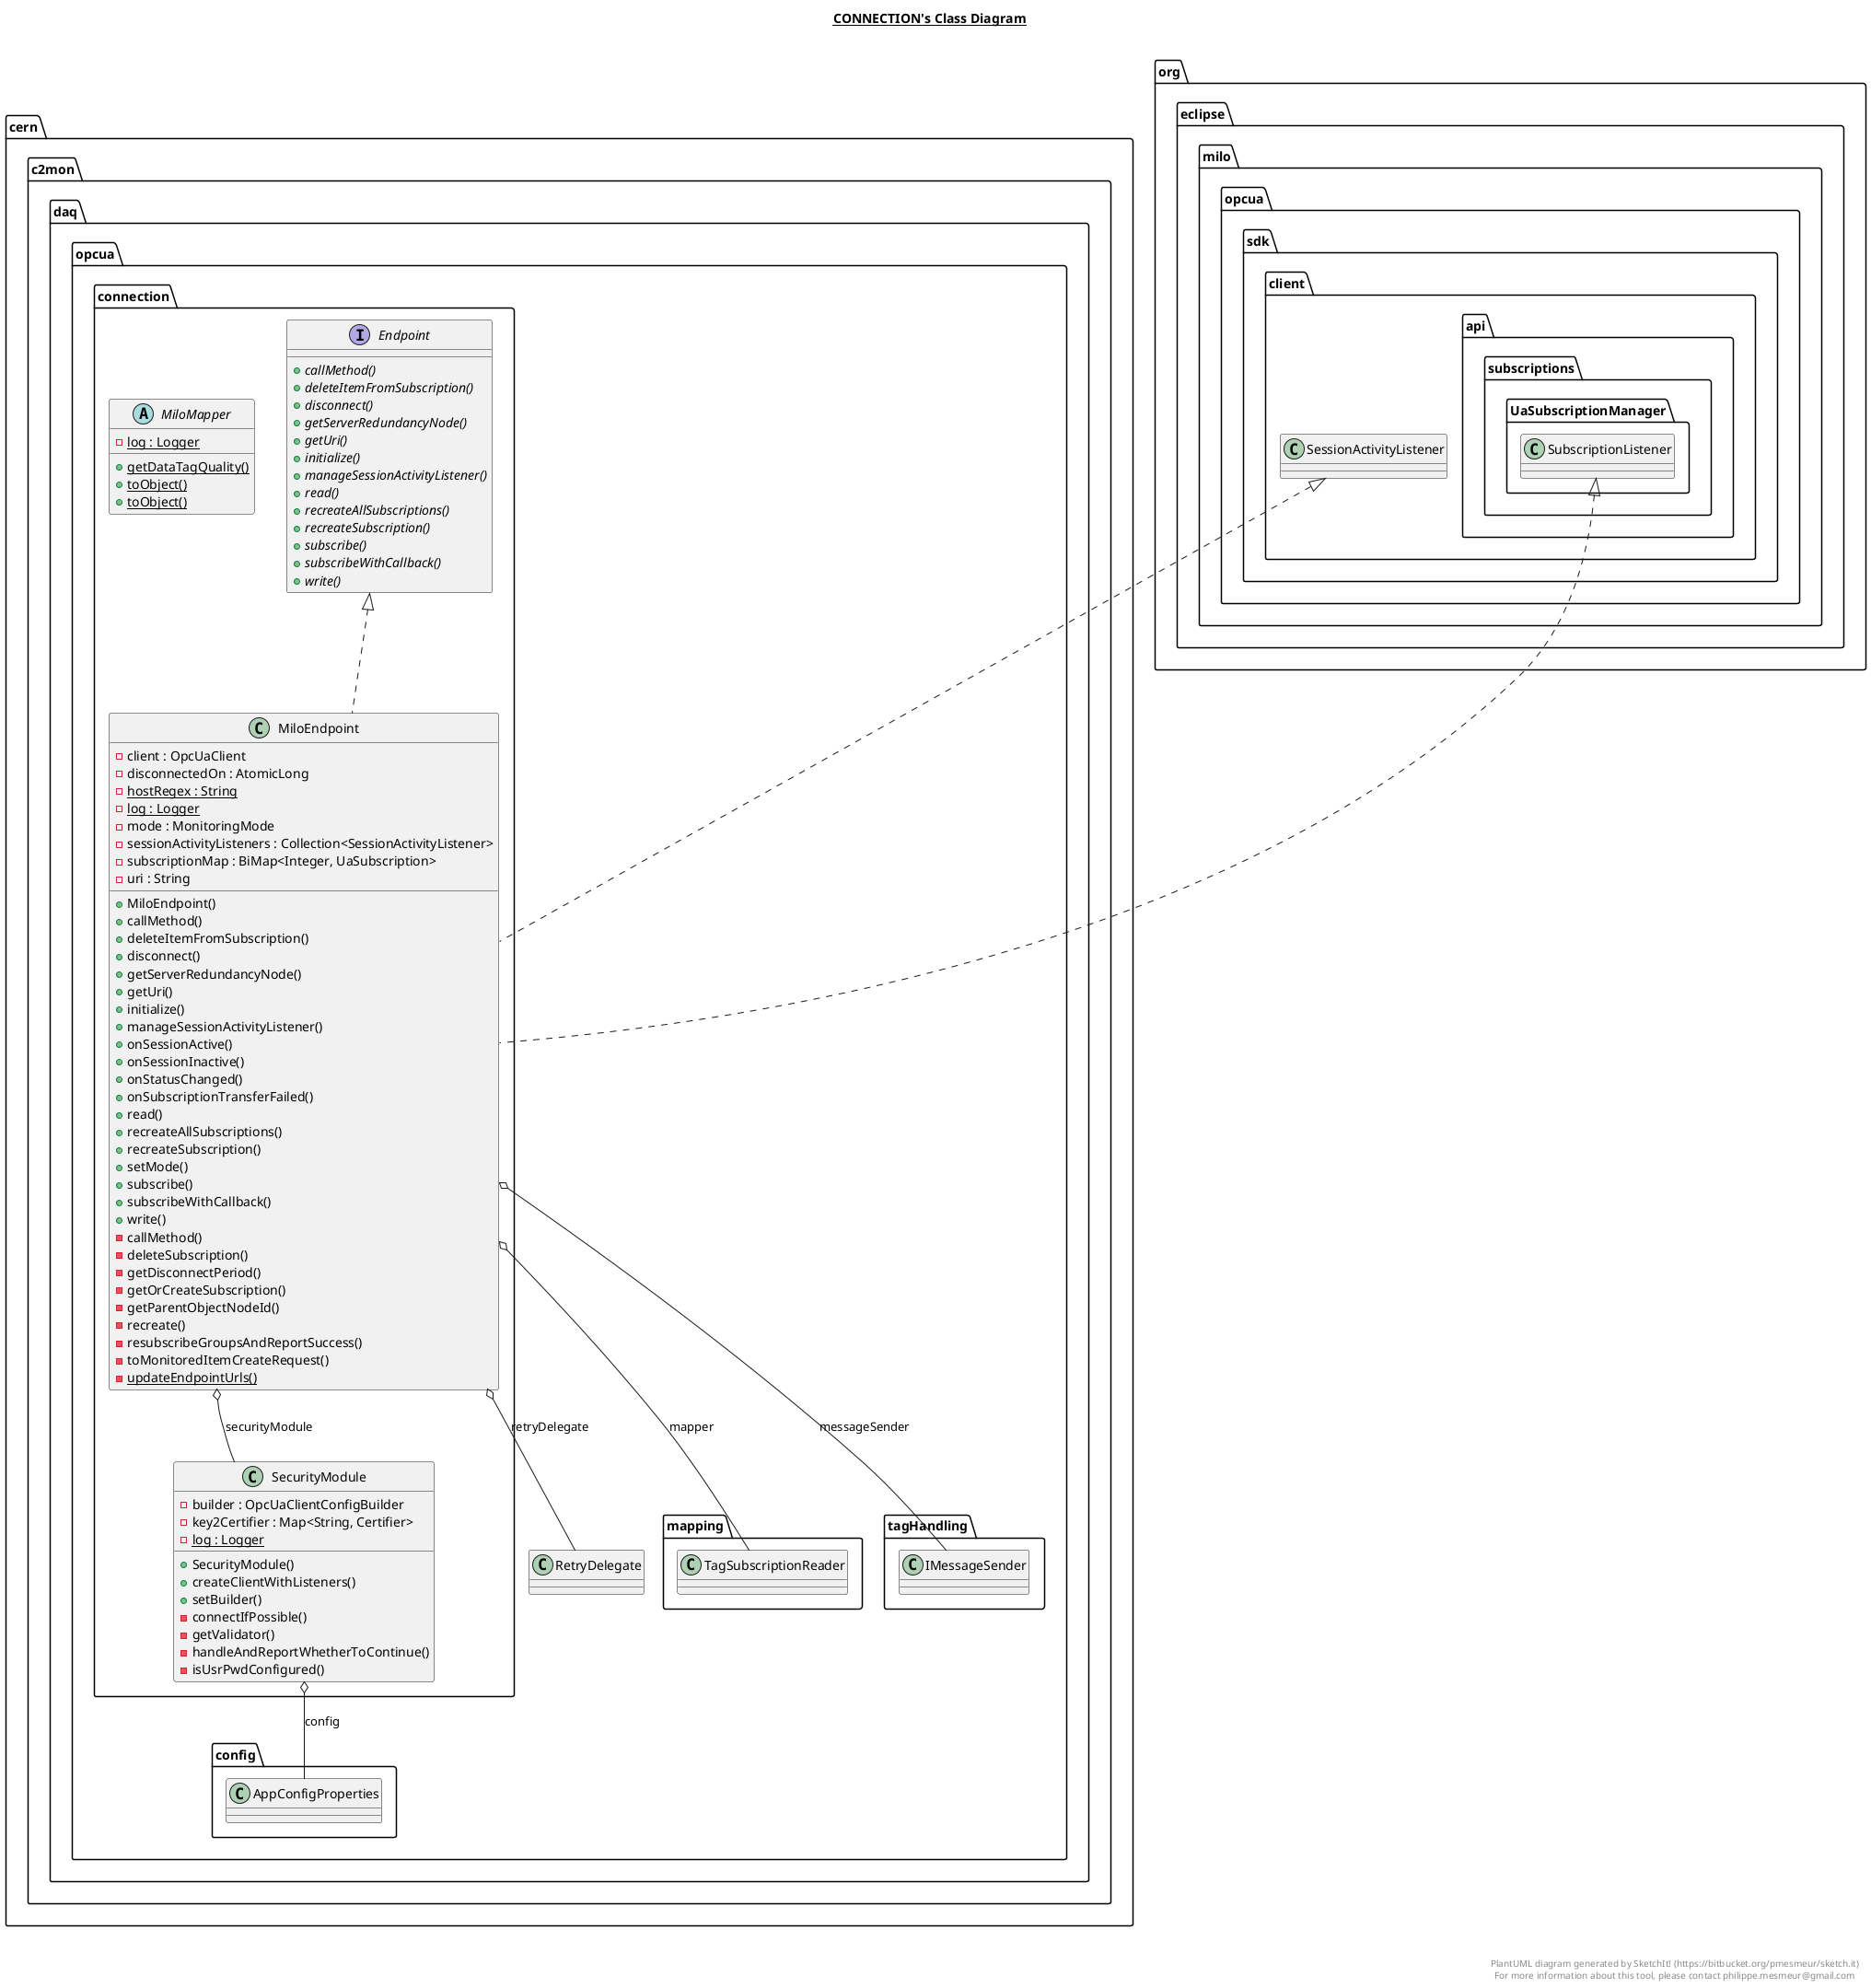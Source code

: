 @startuml

title __CONNECTION's Class Diagram__\n

  namespace cern.c2mon.daq.opcua {
    namespace connection {
      interface cern.c2mon.daq.opcua.connection.Endpoint {
          {abstract} + callMethod()
          {abstract} + deleteItemFromSubscription()
          {abstract} + disconnect()
          {abstract} + getServerRedundancyNode()
          {abstract} + getUri()
          {abstract} + initialize()
          {abstract} + manageSessionActivityListener()
          {abstract} + read()
          {abstract} + recreateAllSubscriptions()
          {abstract} + recreateSubscription()
          {abstract} + subscribe()
          {abstract} + subscribeWithCallback()
          {abstract} + write()
      }
    }
  }
  

  namespace cern.c2mon.daq.opcua {
    namespace connection {
      class cern.c2mon.daq.opcua.connection.MiloEndpoint {
          - client : OpcUaClient
          - disconnectedOn : AtomicLong
          {static} - hostRegex : String
          {static} - log : Logger
          - mode : MonitoringMode
          - sessionActivityListeners : Collection<SessionActivityListener>
          - subscriptionMap : BiMap<Integer, UaSubscription>
          - uri : String
          + MiloEndpoint()
          + callMethod()
          + deleteItemFromSubscription()
          + disconnect()
          + getServerRedundancyNode()
          + getUri()
          + initialize()
          + manageSessionActivityListener()
          + onSessionActive()
          + onSessionInactive()
          + onStatusChanged()
          + onSubscriptionTransferFailed()
          + read()
          + recreateAllSubscriptions()
          + recreateSubscription()
          + setMode()
          + subscribe()
          + subscribeWithCallback()
          + write()
          - callMethod()
          - deleteSubscription()
          - getDisconnectPeriod()
          - getOrCreateSubscription()
          - getParentObjectNodeId()
          - recreate()
          - resubscribeGroupsAndReportSuccess()
          - toMonitoredItemCreateRequest()
          {static} - updateEndpointUrls()
      }
    }
  }
  

  namespace cern.c2mon.daq.opcua {
    namespace connection {
      abstract class cern.c2mon.daq.opcua.connection.MiloMapper {
          {static} - log : Logger
          {static} + getDataTagQuality()
          {static} + toObject()
          {static} + toObject()
      }
    }
  }
  

  namespace cern.c2mon.daq.opcua {
    namespace connection {
      class cern.c2mon.daq.opcua.connection.SecurityModule {
          - builder : OpcUaClientConfigBuilder
          - key2Certifier : Map<String, Certifier>
          {static} - log : Logger
          + SecurityModule()
          + createClientWithListeners()
          + setBuilder()
          - connectIfPossible()
          - getValidator()
          - handleAndReportWhetherToContinue()
          - isUsrPwdConfigured()
      }
    }
  }
  

  cern.c2mon.daq.opcua.connection.MiloEndpoint .up.|> cern.c2mon.daq.opcua.connection.Endpoint
  cern.c2mon.daq.opcua.connection.MiloEndpoint .up.|> org.eclipse.milo.opcua.sdk.client.SessionActivityListener
  cern.c2mon.daq.opcua.connection.MiloEndpoint .up.|> org.eclipse.milo.opcua.sdk.client.api.subscriptions.UaSubscriptionManager.SubscriptionListener
  cern.c2mon.daq.opcua.connection.MiloEndpoint o-- cern.c2mon.daq.opcua.mapping.TagSubscriptionReader : mapper
  cern.c2mon.daq.opcua.connection.MiloEndpoint o-- cern.c2mon.daq.opcua.tagHandling.IMessageSender : messageSender
  cern.c2mon.daq.opcua.connection.MiloEndpoint o-- cern.c2mon.daq.opcua.RetryDelegate : retryDelegate
  cern.c2mon.daq.opcua.connection.MiloEndpoint o-- cern.c2mon.daq.opcua.connection.SecurityModule : securityModule
  cern.c2mon.daq.opcua.connection.SecurityModule o-- cern.c2mon.daq.opcua.config.AppConfigProperties : config


right footer


PlantUML diagram generated by SketchIt! (https://bitbucket.org/pmesmeur/sketch.it)
For more information about this tool, please contact philippe.mesmeur@gmail.com
endfooter

@enduml
